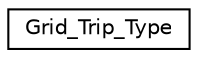 digraph "Graphical Class Hierarchy"
{
 // LATEX_PDF_SIZE
  edge [fontname="Helvetica",fontsize="10",labelfontname="Helvetica",labelfontsize="10"];
  node [fontname="Helvetica",fontsize="10",shape=record];
  rankdir="LR";
  Node0 [label="Grid_Trip_Type",height=0.2,width=0.4,color="black", fillcolor="white", style="filled",URL="$structGrid__Trip__Type.html",tooltip=" "];
}
